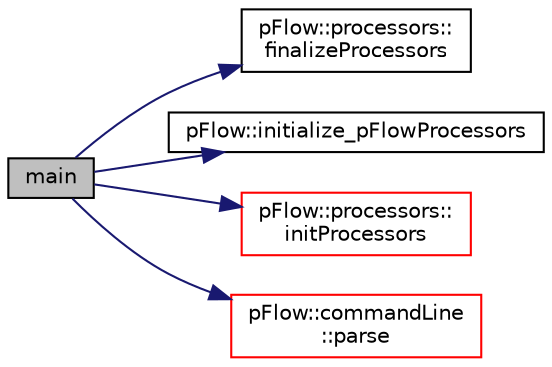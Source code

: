 digraph "main"
{
 // LATEX_PDF_SIZE
  edge [fontname="Helvetica",fontsize="10",labelfontname="Helvetica",labelfontsize="10"];
  node [fontname="Helvetica",fontsize="10",shape=record];
  rankdir="LR";
  Node1 [label="main",height=0.2,width=0.4,color="black", fillcolor="grey75", style="filled", fontcolor="black",tooltip=" "];
  Node1 -> Node2 [color="midnightblue",fontsize="10",style="solid",fontname="Helvetica"];
  Node2 [label="pFlow::processors::\lfinalizeProcessors",height=0.2,width=0.4,color="black", fillcolor="white", style="filled",URL="$classpFlow_1_1processors.html#af07b65f79644dae88cfa7a956f6c0fca",tooltip="Finalize MPI processors."];
  Node1 -> Node3 [color="midnightblue",fontsize="10",style="solid",fontname="Helvetica"];
  Node3 [label="pFlow::initialize_pFlowProcessors",height=0.2,width=0.4,color="black", fillcolor="white", style="filled",URL="$namespacepFlow.html#a56ba5dd1e49ff3384363db392fb1c770",tooltip=" "];
  Node1 -> Node4 [color="midnightblue",fontsize="10",style="solid",fontname="Helvetica"];
  Node4 [label="pFlow::processors::\linitProcessors",height=0.2,width=0.4,color="red", fillcolor="white", style="filled",URL="$classpFlow_1_1processors.html#af906dbdefab1fa8e20574cfe3624a1b6",tooltip="Initialize MPI processors."];
  Node1 -> Node17 [color="midnightblue",fontsize="10",style="solid",fontname="Helvetica"];
  Node17 [label="pFlow::commandLine\l::parse",height=0.2,width=0.4,color="red", fillcolor="white", style="filled",URL="$classpFlow_1_1commandLine.html#af199716992f3f8bb51c89ddcca847062",tooltip=" "];
}
